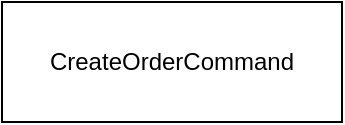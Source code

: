 <mxfile version="24.7.12">
  <diagram name="第 1 页" id="0CL0gYTpgilDrgNG6mH_">
    <mxGraphModel dx="683" dy="351" grid="1" gridSize="10" guides="1" tooltips="1" connect="1" arrows="1" fold="1" page="1" pageScale="1" pageWidth="827" pageHeight="1169" math="0" shadow="0">
      <root>
        <mxCell id="0" />
        <mxCell id="1" parent="0" />
        <mxCell id="wwv39Vr1Hcd0nXPnE-27-1" value="CreateOrderCommand" style="rounded=0;whiteSpace=wrap;html=1;" vertex="1" parent="1">
          <mxGeometry y="250" width="170" height="60" as="geometry" />
        </mxCell>
      </root>
    </mxGraphModel>
  </diagram>
</mxfile>
